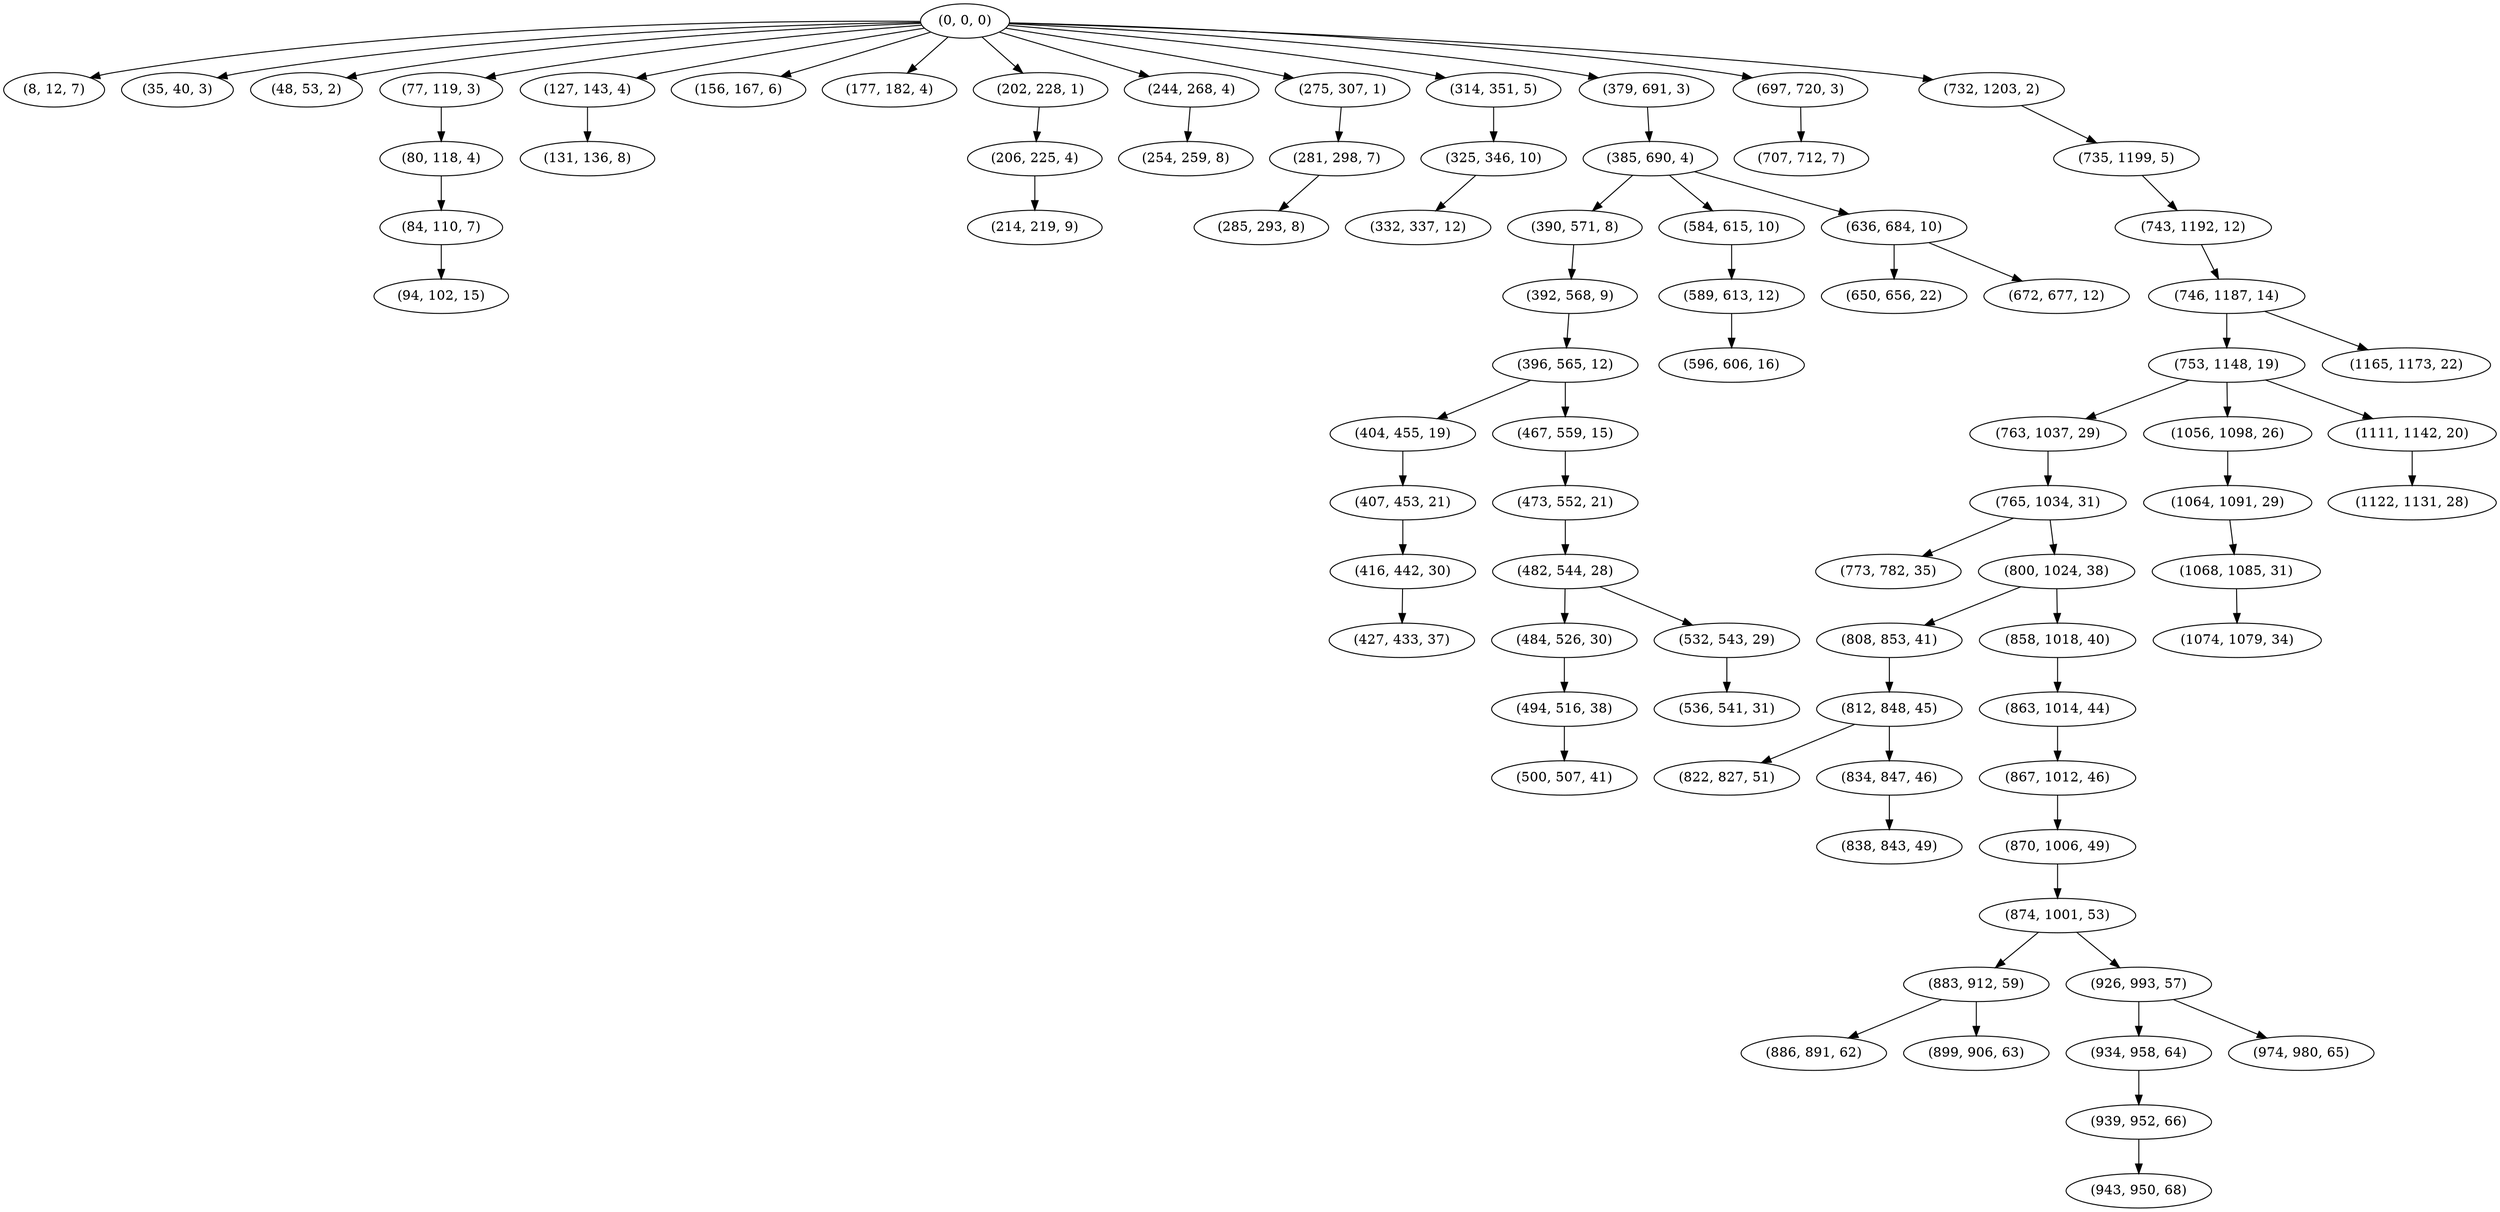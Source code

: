 digraph tree {
    "(0, 0, 0)";
    "(8, 12, 7)";
    "(35, 40, 3)";
    "(48, 53, 2)";
    "(77, 119, 3)";
    "(80, 118, 4)";
    "(84, 110, 7)";
    "(94, 102, 15)";
    "(127, 143, 4)";
    "(131, 136, 8)";
    "(156, 167, 6)";
    "(177, 182, 4)";
    "(202, 228, 1)";
    "(206, 225, 4)";
    "(214, 219, 9)";
    "(244, 268, 4)";
    "(254, 259, 8)";
    "(275, 307, 1)";
    "(281, 298, 7)";
    "(285, 293, 8)";
    "(314, 351, 5)";
    "(325, 346, 10)";
    "(332, 337, 12)";
    "(379, 691, 3)";
    "(385, 690, 4)";
    "(390, 571, 8)";
    "(392, 568, 9)";
    "(396, 565, 12)";
    "(404, 455, 19)";
    "(407, 453, 21)";
    "(416, 442, 30)";
    "(427, 433, 37)";
    "(467, 559, 15)";
    "(473, 552, 21)";
    "(482, 544, 28)";
    "(484, 526, 30)";
    "(494, 516, 38)";
    "(500, 507, 41)";
    "(532, 543, 29)";
    "(536, 541, 31)";
    "(584, 615, 10)";
    "(589, 613, 12)";
    "(596, 606, 16)";
    "(636, 684, 10)";
    "(650, 656, 22)";
    "(672, 677, 12)";
    "(697, 720, 3)";
    "(707, 712, 7)";
    "(732, 1203, 2)";
    "(735, 1199, 5)";
    "(743, 1192, 12)";
    "(746, 1187, 14)";
    "(753, 1148, 19)";
    "(763, 1037, 29)";
    "(765, 1034, 31)";
    "(773, 782, 35)";
    "(800, 1024, 38)";
    "(808, 853, 41)";
    "(812, 848, 45)";
    "(822, 827, 51)";
    "(834, 847, 46)";
    "(838, 843, 49)";
    "(858, 1018, 40)";
    "(863, 1014, 44)";
    "(867, 1012, 46)";
    "(870, 1006, 49)";
    "(874, 1001, 53)";
    "(883, 912, 59)";
    "(886, 891, 62)";
    "(899, 906, 63)";
    "(926, 993, 57)";
    "(934, 958, 64)";
    "(939, 952, 66)";
    "(943, 950, 68)";
    "(974, 980, 65)";
    "(1056, 1098, 26)";
    "(1064, 1091, 29)";
    "(1068, 1085, 31)";
    "(1074, 1079, 34)";
    "(1111, 1142, 20)";
    "(1122, 1131, 28)";
    "(1165, 1173, 22)";
    "(0, 0, 0)" -> "(8, 12, 7)";
    "(0, 0, 0)" -> "(35, 40, 3)";
    "(0, 0, 0)" -> "(48, 53, 2)";
    "(0, 0, 0)" -> "(77, 119, 3)";
    "(0, 0, 0)" -> "(127, 143, 4)";
    "(0, 0, 0)" -> "(156, 167, 6)";
    "(0, 0, 0)" -> "(177, 182, 4)";
    "(0, 0, 0)" -> "(202, 228, 1)";
    "(0, 0, 0)" -> "(244, 268, 4)";
    "(0, 0, 0)" -> "(275, 307, 1)";
    "(0, 0, 0)" -> "(314, 351, 5)";
    "(0, 0, 0)" -> "(379, 691, 3)";
    "(0, 0, 0)" -> "(697, 720, 3)";
    "(0, 0, 0)" -> "(732, 1203, 2)";
    "(77, 119, 3)" -> "(80, 118, 4)";
    "(80, 118, 4)" -> "(84, 110, 7)";
    "(84, 110, 7)" -> "(94, 102, 15)";
    "(127, 143, 4)" -> "(131, 136, 8)";
    "(202, 228, 1)" -> "(206, 225, 4)";
    "(206, 225, 4)" -> "(214, 219, 9)";
    "(244, 268, 4)" -> "(254, 259, 8)";
    "(275, 307, 1)" -> "(281, 298, 7)";
    "(281, 298, 7)" -> "(285, 293, 8)";
    "(314, 351, 5)" -> "(325, 346, 10)";
    "(325, 346, 10)" -> "(332, 337, 12)";
    "(379, 691, 3)" -> "(385, 690, 4)";
    "(385, 690, 4)" -> "(390, 571, 8)";
    "(385, 690, 4)" -> "(584, 615, 10)";
    "(385, 690, 4)" -> "(636, 684, 10)";
    "(390, 571, 8)" -> "(392, 568, 9)";
    "(392, 568, 9)" -> "(396, 565, 12)";
    "(396, 565, 12)" -> "(404, 455, 19)";
    "(396, 565, 12)" -> "(467, 559, 15)";
    "(404, 455, 19)" -> "(407, 453, 21)";
    "(407, 453, 21)" -> "(416, 442, 30)";
    "(416, 442, 30)" -> "(427, 433, 37)";
    "(467, 559, 15)" -> "(473, 552, 21)";
    "(473, 552, 21)" -> "(482, 544, 28)";
    "(482, 544, 28)" -> "(484, 526, 30)";
    "(482, 544, 28)" -> "(532, 543, 29)";
    "(484, 526, 30)" -> "(494, 516, 38)";
    "(494, 516, 38)" -> "(500, 507, 41)";
    "(532, 543, 29)" -> "(536, 541, 31)";
    "(584, 615, 10)" -> "(589, 613, 12)";
    "(589, 613, 12)" -> "(596, 606, 16)";
    "(636, 684, 10)" -> "(650, 656, 22)";
    "(636, 684, 10)" -> "(672, 677, 12)";
    "(697, 720, 3)" -> "(707, 712, 7)";
    "(732, 1203, 2)" -> "(735, 1199, 5)";
    "(735, 1199, 5)" -> "(743, 1192, 12)";
    "(743, 1192, 12)" -> "(746, 1187, 14)";
    "(746, 1187, 14)" -> "(753, 1148, 19)";
    "(746, 1187, 14)" -> "(1165, 1173, 22)";
    "(753, 1148, 19)" -> "(763, 1037, 29)";
    "(753, 1148, 19)" -> "(1056, 1098, 26)";
    "(753, 1148, 19)" -> "(1111, 1142, 20)";
    "(763, 1037, 29)" -> "(765, 1034, 31)";
    "(765, 1034, 31)" -> "(773, 782, 35)";
    "(765, 1034, 31)" -> "(800, 1024, 38)";
    "(800, 1024, 38)" -> "(808, 853, 41)";
    "(800, 1024, 38)" -> "(858, 1018, 40)";
    "(808, 853, 41)" -> "(812, 848, 45)";
    "(812, 848, 45)" -> "(822, 827, 51)";
    "(812, 848, 45)" -> "(834, 847, 46)";
    "(834, 847, 46)" -> "(838, 843, 49)";
    "(858, 1018, 40)" -> "(863, 1014, 44)";
    "(863, 1014, 44)" -> "(867, 1012, 46)";
    "(867, 1012, 46)" -> "(870, 1006, 49)";
    "(870, 1006, 49)" -> "(874, 1001, 53)";
    "(874, 1001, 53)" -> "(883, 912, 59)";
    "(874, 1001, 53)" -> "(926, 993, 57)";
    "(883, 912, 59)" -> "(886, 891, 62)";
    "(883, 912, 59)" -> "(899, 906, 63)";
    "(926, 993, 57)" -> "(934, 958, 64)";
    "(926, 993, 57)" -> "(974, 980, 65)";
    "(934, 958, 64)" -> "(939, 952, 66)";
    "(939, 952, 66)" -> "(943, 950, 68)";
    "(1056, 1098, 26)" -> "(1064, 1091, 29)";
    "(1064, 1091, 29)" -> "(1068, 1085, 31)";
    "(1068, 1085, 31)" -> "(1074, 1079, 34)";
    "(1111, 1142, 20)" -> "(1122, 1131, 28)";
}

